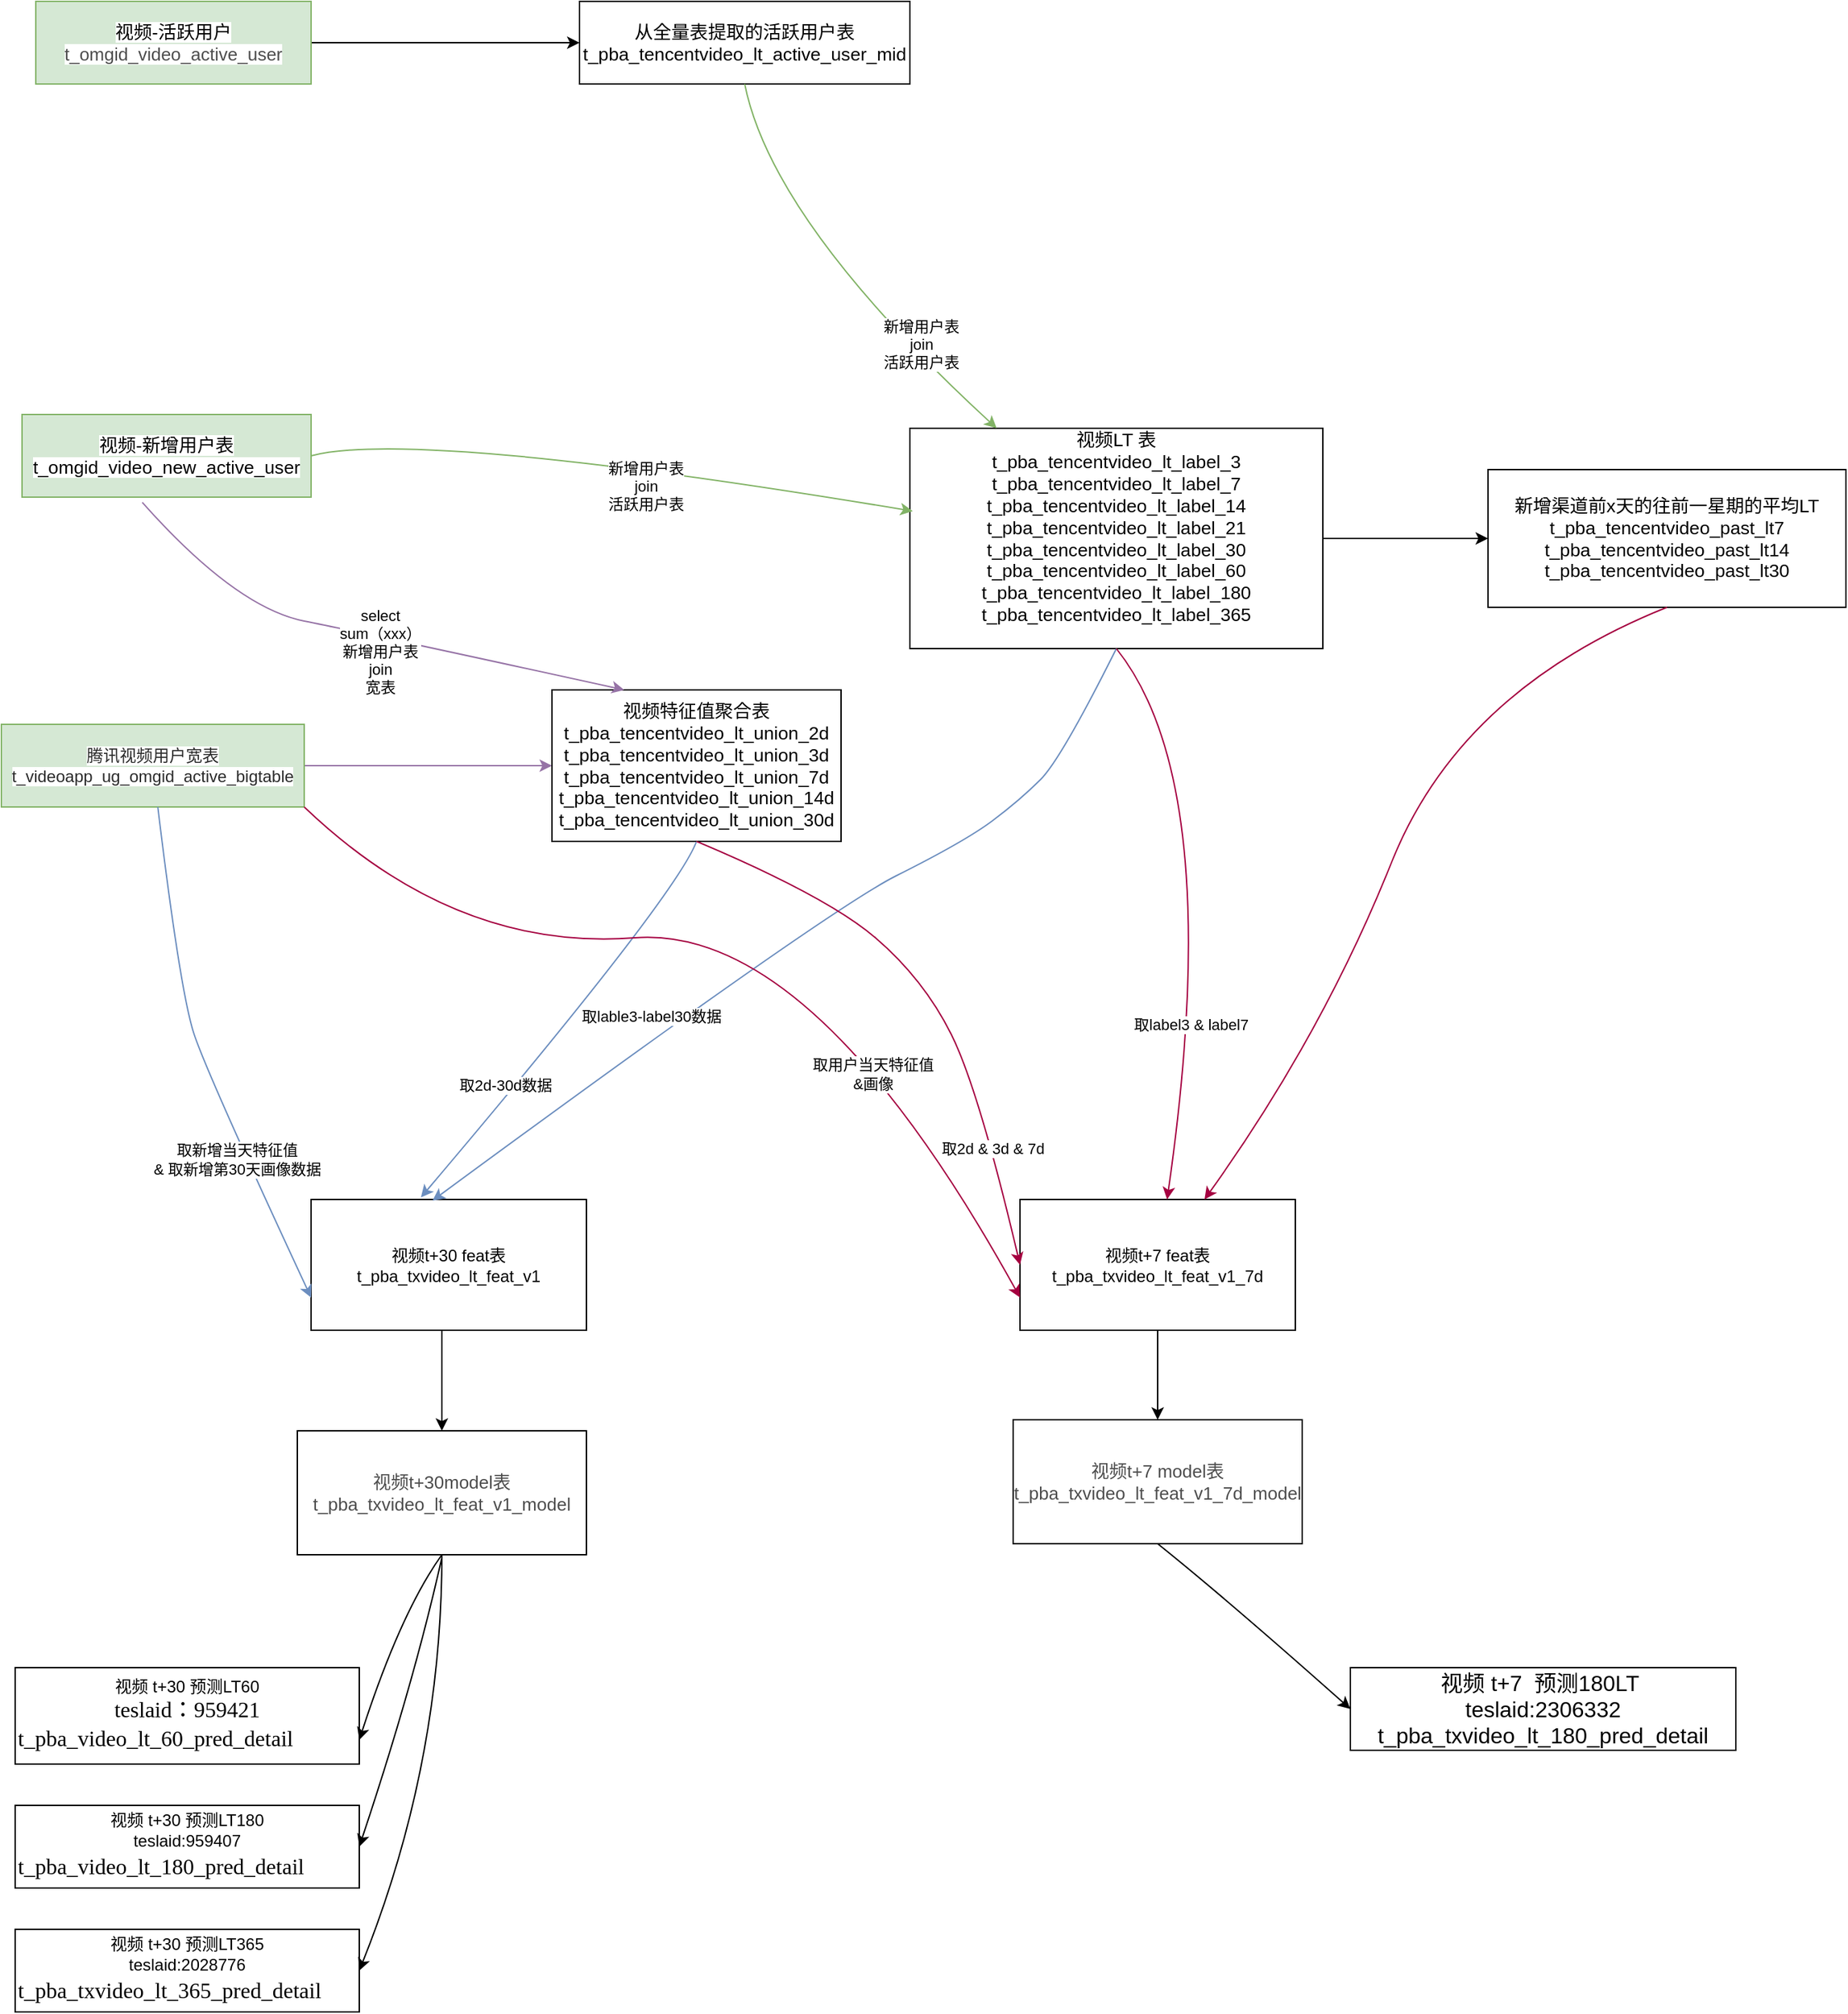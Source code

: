 <mxfile version="13.6.2" type="github">
  <diagram id="U0eXUEgoprwh8FzhrCKP" name="Page-1">
    <mxGraphModel dx="1673" dy="1038" grid="1" gridSize="10" guides="1" tooltips="1" connect="1" arrows="1" fold="1" page="1" pageScale="1" pageWidth="1654" pageHeight="2336" math="0" shadow="0">
      <root>
        <mxCell id="0" />
        <mxCell id="1" parent="0" />
        <mxCell id="ccjNXINSuA02H1ZCqQi0-5" style="edgeStyle=orthogonalEdgeStyle;rounded=0;orthogonalLoop=1;jettySize=auto;html=1;exitX=1;exitY=0.5;exitDx=0;exitDy=0;entryX=0;entryY=0.5;entryDx=0;entryDy=0;" edge="1" parent="1" source="ccjNXINSuA02H1ZCqQi0-1" target="ccjNXINSuA02H1ZCqQi0-4">
          <mxGeometry relative="1" as="geometry" />
        </mxCell>
        <mxCell id="ccjNXINSuA02H1ZCqQi0-1" value="&lt;span style=&quot;font-family: &amp;#34;microsoft yahei&amp;#34; , ; font-size: 13.333px ; text-align: left ; background-color: rgb(255 , 255 , 255)&quot;&gt;视频-活跃用户&lt;/span&gt;&lt;span style=&quot;color: rgb(77 , 77 , 77) ; font-family: &amp;#34;helvetica neue for number&amp;#34; , , &amp;#34;blinkmacsystemfont&amp;#34; , &amp;#34;segoe ui&amp;#34; , &amp;#34;roboto&amp;#34; , &amp;#34;pingfang sc&amp;#34; , &amp;#34;hiragino sans gb&amp;#34; , &amp;#34;microsoft yahei&amp;#34; , &amp;#34;helvetica neue&amp;#34; , &amp;#34;helvetica&amp;#34; , &amp;#34;arial&amp;#34; , sans-serif ; font-size: 13px ; background-color: rgb(255 , 255 , 255)&quot;&gt;&lt;br&gt;t_omgid_video_active_user&lt;/span&gt;" style="rounded=0;whiteSpace=wrap;html=1;fillColor=#d5e8d4;strokeColor=#82b366;" vertex="1" parent="1">
          <mxGeometry x="85" y="130" width="200" height="60" as="geometry" />
        </mxCell>
        <mxCell id="ccjNXINSuA02H1ZCqQi0-7" style="edgeStyle=orthogonalEdgeStyle;rounded=0;orthogonalLoop=1;jettySize=auto;html=1;exitX=1;exitY=0.5;exitDx=0;exitDy=0;entryX=0;entryY=0.5;entryDx=0;entryDy=0;fillColor=#e1d5e7;strokeColor=#9673a6;" edge="1" parent="1" source="ccjNXINSuA02H1ZCqQi0-2" target="ccjNXINSuA02H1ZCqQi0-6">
          <mxGeometry relative="1" as="geometry" />
        </mxCell>
        <mxCell id="ccjNXINSuA02H1ZCqQi0-2" value="&lt;span style=&quot;color: rgb(43 , 43 , 43) ; font-family: &amp;#34;pingfang sc&amp;#34; , &amp;#34;microsoft yahei&amp;#34; , , , sans-serif ; background-color: rgb(255 , 255 , 255)&quot;&gt;腾讯视频用户宽表&lt;br&gt;t_videoapp_ug_omgid_active_bigtable&lt;/span&gt;" style="rounded=0;whiteSpace=wrap;html=1;fillColor=#d5e8d4;strokeColor=#82b366;" vertex="1" parent="1">
          <mxGeometry x="60" y="655" width="220" height="60" as="geometry" />
        </mxCell>
        <mxCell id="ccjNXINSuA02H1ZCqQi0-3" value="&lt;span style=&quot;font-family: &amp;#34;microsoft yahei&amp;#34; , ; font-size: 13.333px ; text-align: left ; background-color: rgb(255 , 255 , 255)&quot;&gt;视频-新增用户表&lt;/span&gt;&lt;span style=&quot;font-family: &amp;#34;microsoft yahei&amp;#34; , ; font-size: 13.333px ; text-align: left ; background-color: rgb(255 , 255 , 255)&quot;&gt;&lt;br&gt;t_omgid_video_new_active_user&lt;/span&gt;" style="rounded=0;whiteSpace=wrap;html=1;fillColor=#d5e8d4;strokeColor=#82b366;" vertex="1" parent="1">
          <mxGeometry x="75" y="430" width="210" height="60" as="geometry" />
        </mxCell>
        <mxCell id="ccjNXINSuA02H1ZCqQi0-4" value="&lt;span style=&quot;font-family: &amp;#34;microsoft yahei&amp;#34; , ; font-size: 13.333px ; text-align: left ; background-color: rgb(255 , 255 , 255)&quot;&gt;从全量表提取的活跃用户表&lt;/span&gt;&lt;span style=&quot;font-family: &amp;#34;microsoft yahei&amp;#34; , ; font-size: 13.333px ; text-align: left ; background-color: rgb(255 , 255 , 255)&quot;&gt;&lt;br&gt;t_pba_tencentvideo_lt_active_user_mid&lt;/span&gt;" style="rounded=0;whiteSpace=wrap;html=1;" vertex="1" parent="1">
          <mxGeometry x="480" y="130" width="240" height="60" as="geometry" />
        </mxCell>
        <mxCell id="ccjNXINSuA02H1ZCqQi0-6" value="&lt;span style=&quot;font-family: &amp;#34;microsoft yahei&amp;#34; , ; font-size: 13.333px ; text-align: left ; background-color: rgb(255 , 255 , 255)&quot;&gt;视频特征值聚合表&lt;br&gt;t_pba_tencentvideo_lt_union_2d&lt;br&gt;&lt;/span&gt;&lt;span style=&quot;font-family: &amp;#34;microsoft yahei&amp;#34; , ; font-size: 13.333px ; text-align: left ; background-color: rgb(255 , 255 , 255)&quot;&gt;t_pba_tencentvideo_lt_union_3d&lt;br&gt;&lt;/span&gt;&lt;span style=&quot;font-family: &amp;#34;microsoft yahei&amp;#34; , ; font-size: 13.333px ; text-align: left ; background-color: rgb(255 , 255 , 255)&quot;&gt;t_pba_tencentvideo_lt_union_7d&lt;br&gt;&lt;/span&gt;&lt;span style=&quot;font-family: &amp;#34;microsoft yahei&amp;#34; , ; font-size: 13.333px ; text-align: left ; background-color: rgb(255 , 255 , 255)&quot;&gt;t_pba_tencentvideo_lt_union_14d&lt;br&gt;&lt;/span&gt;&lt;span style=&quot;font-family: &amp;#34;microsoft yahei&amp;#34; , ; font-size: 13.333px ; text-align: left ; background-color: rgb(255 , 255 , 255)&quot;&gt;t_pba_tencentvideo_lt_union_30d&lt;/span&gt;&lt;span style=&quot;font-family: &amp;#34;microsoft yahei&amp;#34; , ; font-size: 13.333px ; text-align: left ; background-color: rgb(255 , 255 , 255)&quot;&gt;&lt;br&gt;&lt;/span&gt;" style="rounded=0;whiteSpace=wrap;html=1;" vertex="1" parent="1">
          <mxGeometry x="460" y="630" width="210" height="110" as="geometry" />
        </mxCell>
        <mxCell id="ccjNXINSuA02H1ZCqQi0-17" style="edgeStyle=orthogonalEdgeStyle;rounded=0;orthogonalLoop=1;jettySize=auto;html=1;exitX=1;exitY=0.5;exitDx=0;exitDy=0;" edge="1" parent="1" source="ccjNXINSuA02H1ZCqQi0-9" target="ccjNXINSuA02H1ZCqQi0-10">
          <mxGeometry relative="1" as="geometry" />
        </mxCell>
        <mxCell id="ccjNXINSuA02H1ZCqQi0-9" value="&lt;span style=&quot;font-family: &amp;#34;microsoft yahei&amp;#34; , ; font-size: 13.333px ; text-align: left ; background-color: rgb(255 , 255 , 255)&quot;&gt;视频LT 表&lt;br&gt;t_pba_tencentvideo_lt_label_3&lt;br&gt;&lt;/span&gt;&lt;span style=&quot;font-family: &amp;#34;microsoft yahei&amp;#34; , ; font-size: 13.333px ; text-align: left ; background-color: rgb(255 , 255 , 255)&quot;&gt;t_pba_tencentvideo_lt_label_7&lt;br&gt;&lt;/span&gt;&lt;span style=&quot;font-family: &amp;#34;microsoft yahei&amp;#34; , ; font-size: 13.333px ; text-align: left ; background-color: rgb(255 , 255 , 255)&quot;&gt;t_pba_tencentvideo_lt_label_14&lt;br&gt;&lt;/span&gt;&lt;span style=&quot;font-family: &amp;#34;microsoft yahei&amp;#34; , ; font-size: 13.333px ; text-align: left ; background-color: rgb(255 , 255 , 255)&quot;&gt;t_pba_tencentvideo_lt_label_21&lt;br&gt;&lt;/span&gt;&lt;span style=&quot;font-family: &amp;#34;microsoft yahei&amp;#34; , ; font-size: 13.333px ; text-align: left ; background-color: rgb(255 , 255 , 255)&quot;&gt;t_pba_tencentvideo_lt_label_30&lt;br&gt;&lt;/span&gt;&lt;span style=&quot;font-family: &amp;#34;microsoft yahei&amp;#34; , ; font-size: 13.333px ; text-align: left ; background-color: rgb(255 , 255 , 255)&quot;&gt;t_pba_tencentvideo_lt_label_60&lt;br&gt;&lt;/span&gt;&lt;span style=&quot;font-family: &amp;#34;microsoft yahei&amp;#34; , ; font-size: 13.333px ; text-align: left ; background-color: rgb(255 , 255 , 255)&quot;&gt;t_pba_tencentvideo_lt_label_180&lt;br&gt;&lt;/span&gt;&lt;span style=&quot;font-family: &amp;#34;microsoft yahei&amp;#34; , ; font-size: 13.333px ; text-align: left ; background-color: rgb(255 , 255 , 255)&quot;&gt;t_pba_tencentvideo_lt_label_365&lt;br&gt;&lt;/span&gt;&lt;span style=&quot;font-family: &amp;#34;microsoft yahei&amp;#34; , ; font-size: 13.333px ; text-align: left ; background-color: rgb(255 , 255 , 255)&quot;&gt;&lt;br&gt;&lt;/span&gt;" style="rounded=0;whiteSpace=wrap;html=1;" vertex="1" parent="1">
          <mxGeometry x="720" y="440" width="300" height="160" as="geometry" />
        </mxCell>
        <mxCell id="ccjNXINSuA02H1ZCqQi0-10" value="&lt;span style=&quot;font-family: &amp;#34;microsoft yahei&amp;#34; , ; font-size: 13.333px ; text-align: left ; background-color: rgb(255 , 255 , 255)&quot;&gt;新增渠道前x天的往前一星期的平均LT&lt;br&gt;t_pba_tencentvideo_past_lt7&lt;br&gt;&lt;/span&gt;&lt;span style=&quot;font-family: &amp;#34;microsoft yahei&amp;#34; , ; font-size: 13.333px ; text-align: left ; background-color: rgb(255 , 255 , 255)&quot;&gt;t_pba_tencentvideo_past_lt14&lt;br&gt;&lt;/span&gt;&lt;span style=&quot;font-family: &amp;#34;microsoft yahei&amp;#34; , ; font-size: 13.333px ; text-align: left ; background-color: rgb(255 , 255 , 255)&quot;&gt;t_pba_tencentvideo_past_lt30&lt;/span&gt;&lt;span style=&quot;font-family: &amp;#34;microsoft yahei&amp;#34; , ; font-size: 13.333px ; text-align: left ; background-color: rgb(255 , 255 , 255)&quot;&gt;&lt;br&gt;&lt;/span&gt;" style="rounded=0;whiteSpace=wrap;html=1;" vertex="1" parent="1">
          <mxGeometry x="1140" y="470" width="260" height="100" as="geometry" />
        </mxCell>
        <mxCell id="ccjNXINSuA02H1ZCqQi0-13" value="" style="curved=1;endArrow=classic;html=1;exitX=1;exitY=0.5;exitDx=0;exitDy=0;entryX=0.007;entryY=0.376;entryDx=0;entryDy=0;entryPerimeter=0;fillColor=#d5e8d4;strokeColor=#82b366;" edge="1" parent="1" source="ccjNXINSuA02H1ZCqQi0-3" target="ccjNXINSuA02H1ZCqQi0-9">
          <mxGeometry width="50" height="50" relative="1" as="geometry">
            <mxPoint x="330" y="460" as="sourcePoint" />
            <mxPoint x="380" y="410" as="targetPoint" />
            <Array as="points">
              <mxPoint x="360" y="440" />
            </Array>
          </mxGeometry>
        </mxCell>
        <mxCell id="ccjNXINSuA02H1ZCqQi0-15" value="新增用户表&lt;br&gt;join&lt;br&gt;活跃用户表" style="edgeLabel;html=1;align=center;verticalAlign=middle;resizable=0;points=[];" vertex="1" connectable="0" parent="ccjNXINSuA02H1ZCqQi0-13">
          <mxGeometry x="0.123" y="-14" relative="1" as="geometry">
            <mxPoint as="offset" />
          </mxGeometry>
        </mxCell>
        <mxCell id="ccjNXINSuA02H1ZCqQi0-14" value="" style="curved=1;endArrow=classic;html=1;fillColor=#d5e8d4;strokeColor=#82b366;exitX=0.5;exitY=1;exitDx=0;exitDy=0;" edge="1" parent="1" source="ccjNXINSuA02H1ZCqQi0-4" target="ccjNXINSuA02H1ZCqQi0-9">
          <mxGeometry width="50" height="50" relative="1" as="geometry">
            <mxPoint x="570" y="280" as="sourcePoint" />
            <mxPoint x="620" y="230" as="targetPoint" />
            <Array as="points">
              <mxPoint x="620" y="290" />
            </Array>
          </mxGeometry>
        </mxCell>
        <mxCell id="ccjNXINSuA02H1ZCqQi0-16" value="新增用户表&lt;br&gt;join&lt;br&gt;活跃用户表" style="edgeLabel;html=1;align=center;verticalAlign=middle;resizable=0;points=[];" vertex="1" connectable="0" parent="ccjNXINSuA02H1ZCqQi0-14">
          <mxGeometry x="0.494" y="8" relative="1" as="geometry">
            <mxPoint as="offset" />
          </mxGeometry>
        </mxCell>
        <mxCell id="ccjNXINSuA02H1ZCqQi0-19" value="" style="curved=1;endArrow=classic;html=1;exitX=0.416;exitY=1.063;exitDx=0;exitDy=0;exitPerimeter=0;entryX=0.25;entryY=0;entryDx=0;entryDy=0;fillColor=#e1d5e7;strokeColor=#9673a6;" edge="1" parent="1" source="ccjNXINSuA02H1ZCqQi0-3" target="ccjNXINSuA02H1ZCqQi0-6">
          <mxGeometry width="50" height="50" relative="1" as="geometry">
            <mxPoint x="190" y="540" as="sourcePoint" />
            <mxPoint x="240" y="490" as="targetPoint" />
            <Array as="points">
              <mxPoint x="230" y="570" />
              <mxPoint x="330" y="590" />
            </Array>
          </mxGeometry>
        </mxCell>
        <mxCell id="ccjNXINSuA02H1ZCqQi0-20" value="select&lt;br&gt;sum（xxx）&lt;br&gt;新增用户表&lt;br&gt;join&lt;br&gt;宽表" style="edgeLabel;html=1;align=center;verticalAlign=middle;resizable=0;points=[];" vertex="1" connectable="0" parent="ccjNXINSuA02H1ZCqQi0-19">
          <mxGeometry x="0.079" y="-10" relative="1" as="geometry">
            <mxPoint as="offset" />
          </mxGeometry>
        </mxCell>
        <mxCell id="ccjNXINSuA02H1ZCqQi0-30" style="edgeStyle=orthogonalEdgeStyle;rounded=0;orthogonalLoop=1;jettySize=auto;html=1;exitX=0.5;exitY=1;exitDx=0;exitDy=0;" edge="1" parent="1" source="ccjNXINSuA02H1ZCqQi0-21" target="ccjNXINSuA02H1ZCqQi0-29">
          <mxGeometry relative="1" as="geometry">
            <Array as="points">
              <mxPoint x="380" y="1095" />
            </Array>
          </mxGeometry>
        </mxCell>
        <mxCell id="ccjNXINSuA02H1ZCqQi0-21" value="视频t+30 feat表&lt;br&gt;t_pba_txvideo_lt_feat_v1" style="rounded=0;whiteSpace=wrap;html=1;" vertex="1" parent="1">
          <mxGeometry x="285" y="1000" width="200" height="95" as="geometry" />
        </mxCell>
        <mxCell id="ccjNXINSuA02H1ZCqQi0-22" value="" style="curved=1;endArrow=classic;html=1;entryX=0;entryY=0.75;entryDx=0;entryDy=0;fillColor=#dae8fc;strokeColor=#6c8ebf;" edge="1" parent="1" source="ccjNXINSuA02H1ZCqQi0-2" target="ccjNXINSuA02H1ZCqQi0-21">
          <mxGeometry width="50" height="50" relative="1" as="geometry">
            <mxPoint x="200" y="800" as="sourcePoint" />
            <mxPoint x="250" y="750" as="targetPoint" />
            <Array as="points">
              <mxPoint x="190" y="850" />
              <mxPoint x="210" y="910" />
            </Array>
          </mxGeometry>
        </mxCell>
        <mxCell id="ccjNXINSuA02H1ZCqQi0-23" value="取新增当天特征值&lt;br&gt;&amp;amp; 取新增第30天画像数据" style="edgeLabel;html=1;align=center;verticalAlign=middle;resizable=0;points=[];" vertex="1" connectable="0" parent="ccjNXINSuA02H1ZCqQi0-22">
          <mxGeometry x="0.562" y="-5" relative="1" as="geometry">
            <mxPoint x="-15.24" y="-27.62" as="offset" />
          </mxGeometry>
        </mxCell>
        <mxCell id="ccjNXINSuA02H1ZCqQi0-25" value="" style="curved=1;endArrow=classic;html=1;exitX=0.5;exitY=1;exitDx=0;exitDy=0;entryX=0.399;entryY=-0.016;entryDx=0;entryDy=0;entryPerimeter=0;fillColor=#dae8fc;strokeColor=#6c8ebf;" edge="1" parent="1" source="ccjNXINSuA02H1ZCqQi0-6" target="ccjNXINSuA02H1ZCqQi0-21">
          <mxGeometry width="50" height="50" relative="1" as="geometry">
            <mxPoint x="870" y="730" as="sourcePoint" />
            <mxPoint x="920" y="680" as="targetPoint" />
            <Array as="points">
              <mxPoint x="550" y="780" />
            </Array>
          </mxGeometry>
        </mxCell>
        <mxCell id="ccjNXINSuA02H1ZCqQi0-28" value="取2d-30d数据" style="edgeLabel;html=1;align=center;verticalAlign=middle;resizable=0;points=[];" vertex="1" connectable="0" parent="ccjNXINSuA02H1ZCqQi0-25">
          <mxGeometry x="0.381" y="-6" relative="1" as="geometry">
            <mxPoint as="offset" />
          </mxGeometry>
        </mxCell>
        <mxCell id="ccjNXINSuA02H1ZCqQi0-26" value="" style="curved=1;endArrow=classic;html=1;exitX=0.5;exitY=1;exitDx=0;exitDy=0;entryX=0.441;entryY=0.009;entryDx=0;entryDy=0;entryPerimeter=0;fillColor=#dae8fc;strokeColor=#6c8ebf;" edge="1" parent="1" source="ccjNXINSuA02H1ZCqQi0-9" target="ccjNXINSuA02H1ZCqQi0-21">
          <mxGeometry width="50" height="50" relative="1" as="geometry">
            <mxPoint x="960" y="630" as="sourcePoint" />
            <mxPoint x="1070" y="780" as="targetPoint" />
            <Array as="points">
              <mxPoint x="830" y="680" />
              <mxPoint x="800" y="710" />
              <mxPoint x="760" y="740" />
              <mxPoint x="660" y="790" />
            </Array>
          </mxGeometry>
        </mxCell>
        <mxCell id="ccjNXINSuA02H1ZCqQi0-27" value="取lable3-label30数据" style="edgeLabel;html=1;align=center;verticalAlign=middle;resizable=0;points=[];" vertex="1" connectable="0" parent="ccjNXINSuA02H1ZCqQi0-26">
          <mxGeometry x="0.363" y="-14" relative="1" as="geometry">
            <mxPoint as="offset" />
          </mxGeometry>
        </mxCell>
        <mxCell id="ccjNXINSuA02H1ZCqQi0-29" value="&lt;span style=&quot;color: rgb(77 , 77 , 77) ; font-family: &amp;#34;helvetica neue for number&amp;#34; , , &amp;#34;blinkmacsystemfont&amp;#34; , &amp;#34;segoe ui&amp;#34; , &amp;#34;roboto&amp;#34; , &amp;#34;pingfang sc&amp;#34; , &amp;#34;hiragino sans gb&amp;#34; , &amp;#34;microsoft yahei&amp;#34; , &amp;#34;helvetica neue&amp;#34; , &amp;#34;helvetica&amp;#34; , &amp;#34;arial&amp;#34; , sans-serif ; font-size: 13px ; background-color: rgb(255 , 255 , 255)&quot;&gt;视频t+30model表&lt;br&gt;t_pba_txvideo_lt_feat_v1_model&lt;/span&gt;" style="rounded=0;whiteSpace=wrap;html=1;" vertex="1" parent="1">
          <mxGeometry x="275" y="1168" width="210" height="90" as="geometry" />
        </mxCell>
        <mxCell id="ccjNXINSuA02H1ZCqQi0-41" style="edgeStyle=orthogonalEdgeStyle;rounded=0;orthogonalLoop=1;jettySize=auto;html=1;exitX=0.5;exitY=1;exitDx=0;exitDy=0;entryX=0.5;entryY=0;entryDx=0;entryDy=0;" edge="1" parent="1" source="ccjNXINSuA02H1ZCqQi0-31" target="ccjNXINSuA02H1ZCqQi0-40">
          <mxGeometry relative="1" as="geometry" />
        </mxCell>
        <mxCell id="ccjNXINSuA02H1ZCqQi0-31" value="视频t+7 feat表&lt;br&gt;t_pba_txvideo_lt_feat_v1_7d" style="rounded=0;whiteSpace=wrap;html=1;" vertex="1" parent="1">
          <mxGeometry x="800" y="1000" width="200" height="95" as="geometry" />
        </mxCell>
        <mxCell id="ccjNXINSuA02H1ZCqQi0-33" value="" style="curved=1;endArrow=classic;html=1;exitX=1;exitY=1;exitDx=0;exitDy=0;entryX=0;entryY=0.75;entryDx=0;entryDy=0;fillColor=#d80073;strokeColor=#A50040;" edge="1" parent="1" source="ccjNXINSuA02H1ZCqQi0-2" target="ccjNXINSuA02H1ZCqQi0-31">
          <mxGeometry width="50" height="50" relative="1" as="geometry">
            <mxPoint x="430" y="820" as="sourcePoint" />
            <mxPoint x="480" y="770" as="targetPoint" />
            <Array as="points">
              <mxPoint x="390" y="820" />
              <mxPoint x="650" y="800" />
            </Array>
          </mxGeometry>
        </mxCell>
        <mxCell id="ccjNXINSuA02H1ZCqQi0-39" value="取用户当天特征值&lt;br&gt;&amp;amp;画像&lt;br&gt;" style="edgeLabel;html=1;align=center;verticalAlign=middle;resizable=0;points=[];" vertex="1" connectable="0" parent="ccjNXINSuA02H1ZCqQi0-33">
          <mxGeometry x="0.464" y="-15" relative="1" as="geometry">
            <mxPoint as="offset" />
          </mxGeometry>
        </mxCell>
        <mxCell id="ccjNXINSuA02H1ZCqQi0-34" value="" style="curved=1;endArrow=classic;html=1;entryX=0;entryY=0.5;entryDx=0;entryDy=0;fillColor=#d80073;strokeColor=#A50040;" edge="1" parent="1" target="ccjNXINSuA02H1ZCqQi0-31">
          <mxGeometry width="50" height="50" relative="1" as="geometry">
            <mxPoint x="565" y="740" as="sourcePoint" />
            <mxPoint x="930" y="630" as="targetPoint" />
            <Array as="points">
              <mxPoint x="660" y="780" />
              <mxPoint x="730" y="840" />
              <mxPoint x="770" y="920" />
            </Array>
          </mxGeometry>
        </mxCell>
        <mxCell id="ccjNXINSuA02H1ZCqQi0-38" value="取2d &amp;amp; 3d &amp;amp; 7d" style="edgeLabel;html=1;align=center;verticalAlign=middle;resizable=0;points=[];" vertex="1" connectable="0" parent="ccjNXINSuA02H1ZCqQi0-34">
          <mxGeometry x="0.583" y="1" relative="1" as="geometry">
            <mxPoint x="-1" as="offset" />
          </mxGeometry>
        </mxCell>
        <mxCell id="ccjNXINSuA02H1ZCqQi0-35" value="" style="curved=1;endArrow=classic;html=1;fillColor=#d80073;strokeColor=#A50040;" edge="1" parent="1" target="ccjNXINSuA02H1ZCqQi0-31">
          <mxGeometry width="50" height="50" relative="1" as="geometry">
            <mxPoint x="870" y="600" as="sourcePoint" />
            <mxPoint x="1020" y="570" as="targetPoint" />
            <Array as="points">
              <mxPoint x="950" y="700" />
            </Array>
          </mxGeometry>
        </mxCell>
        <mxCell id="ccjNXINSuA02H1ZCqQi0-37" value="取label3 &amp;amp; label7" style="edgeLabel;html=1;align=center;verticalAlign=middle;resizable=0;points=[];" vertex="1" connectable="0" parent="ccjNXINSuA02H1ZCqQi0-35">
          <mxGeometry x="0.403" y="-1" relative="1" as="geometry">
            <mxPoint as="offset" />
          </mxGeometry>
        </mxCell>
        <mxCell id="ccjNXINSuA02H1ZCqQi0-36" value="" style="curved=1;endArrow=classic;html=1;exitX=0.5;exitY=1;exitDx=0;exitDy=0;fillColor=#d80073;strokeColor=#A50040;" edge="1" parent="1" source="ccjNXINSuA02H1ZCqQi0-10" target="ccjNXINSuA02H1ZCqQi0-31">
          <mxGeometry width="50" height="50" relative="1" as="geometry">
            <mxPoint x="1130" y="630" as="sourcePoint" />
            <mxPoint x="1180" y="580" as="targetPoint" />
            <Array as="points">
              <mxPoint x="1120" y="630" />
              <mxPoint x="1020" y="880" />
            </Array>
          </mxGeometry>
        </mxCell>
        <mxCell id="ccjNXINSuA02H1ZCqQi0-40" value="&lt;span style=&quot;color: rgb(77 , 77 , 77) ; font-family: &amp;#34;helvetica neue for number&amp;#34; , , &amp;#34;blinkmacsystemfont&amp;#34; , &amp;#34;segoe ui&amp;#34; , &amp;#34;roboto&amp;#34; , &amp;#34;pingfang sc&amp;#34; , &amp;#34;hiragino sans gb&amp;#34; , &amp;#34;microsoft yahei&amp;#34; , &amp;#34;helvetica neue&amp;#34; , &amp;#34;helvetica&amp;#34; , &amp;#34;arial&amp;#34; , sans-serif ; font-size: 13px ; background-color: rgb(255 , 255 , 255)&quot;&gt;视频t+7 model表&lt;br&gt;t_pba_txvideo_lt_feat_v1_7d_model&lt;/span&gt;" style="rounded=0;whiteSpace=wrap;html=1;" vertex="1" parent="1">
          <mxGeometry x="795" y="1160" width="210" height="90" as="geometry" />
        </mxCell>
        <mxCell id="ccjNXINSuA02H1ZCqQi0-42" value="视频 t+30 预测LT60&lt;br&gt;&lt;span style=&quot;font-family: &amp;#34;microsoft yahei&amp;#34; ; font-size: 16px ; text-align: left&quot;&gt;teslaid：959421&lt;/span&gt;&lt;br&gt;&lt;table style=&quot;border-collapse: collapse&quot;&gt;&lt;colgroup&gt;&lt;col width=&quot;346&quot; style=&quot;width: 346px&quot;&gt;&lt;/colgroup&gt;&lt;tbody&gt;&lt;tr style=&quot;height: 24px&quot;&gt;&lt;td style=&quot;empty-cells: show ; line-height: normal ; vertical-align: middle ; outline-width: 0px ; overflow-wrap: break-word ; word-break: normal ; text-align: left ; font-family: &amp;#34;microsoft yahei&amp;#34; ; font-size: 12pt&quot;&gt;&lt;font style=&quot;font-size: 12pt&quot;&gt;t_pba_video_lt_60_pred_detail&lt;/font&gt;&lt;/td&gt;&lt;/tr&gt;&lt;/tbody&gt;&lt;/table&gt;" style="rounded=0;whiteSpace=wrap;html=1;" vertex="1" parent="1">
          <mxGeometry x="70" y="1340" width="250" height="70" as="geometry" />
        </mxCell>
        <mxCell id="ccjNXINSuA02H1ZCqQi0-44" value="视频 t+30 预测LT180&lt;br&gt;teslaid:959407&lt;br&gt;&lt;table style=&quot;border-collapse: collapse&quot;&gt;&lt;colgroup&gt;&lt;col width=&quot;346&quot; style=&quot;width: 346px&quot;&gt;&lt;/colgroup&gt;&lt;tbody&gt;&lt;tr style=&quot;height: 24px&quot;&gt;&lt;td style=&quot;empty-cells: show ; line-height: normal ; vertical-align: middle ; outline-width: 0px ; overflow-wrap: break-word ; word-break: normal ; text-align: left ; font-family: &amp;#34;microsoft yahei&amp;#34; ; font-size: 12pt&quot;&gt;&lt;font style=&quot;font-size: 12pt&quot;&gt;t_pba_video_lt_180_pred_detail&lt;/font&gt;&lt;/td&gt;&lt;/tr&gt;&lt;/tbody&gt;&lt;/table&gt;" style="rounded=0;whiteSpace=wrap;html=1;" vertex="1" parent="1">
          <mxGeometry x="70" y="1440" width="250" height="60" as="geometry" />
        </mxCell>
        <mxCell id="ccjNXINSuA02H1ZCqQi0-45" value="" style="curved=1;endArrow=classic;html=1;exitX=0.5;exitY=1;exitDx=0;exitDy=0;entryX=1;entryY=0.75;entryDx=0;entryDy=0;" edge="1" parent="1" source="ccjNXINSuA02H1ZCqQi0-29" target="ccjNXINSuA02H1ZCqQi0-42">
          <mxGeometry width="50" height="50" relative="1" as="geometry">
            <mxPoint x="360" y="1320" as="sourcePoint" />
            <mxPoint x="410" y="1270" as="targetPoint" />
            <Array as="points">
              <mxPoint x="350" y="1300" />
            </Array>
          </mxGeometry>
        </mxCell>
        <mxCell id="ccjNXINSuA02H1ZCqQi0-46" value="" style="curved=1;endArrow=classic;html=1;entryX=1;entryY=0.5;entryDx=0;entryDy=0;" edge="1" parent="1" target="ccjNXINSuA02H1ZCqQi0-44">
          <mxGeometry width="50" height="50" relative="1" as="geometry">
            <mxPoint x="380" y="1260" as="sourcePoint" />
            <mxPoint x="450" y="1380" as="targetPoint" />
            <Array as="points">
              <mxPoint x="360" y="1350" />
            </Array>
          </mxGeometry>
        </mxCell>
        <mxCell id="ccjNXINSuA02H1ZCqQi0-47" value="视频 t+30 预测LT365&lt;br&gt;teslaid:2028776&lt;br&gt;&lt;table style=&quot;border-collapse: collapse&quot;&gt;&lt;colgroup&gt;&lt;col width=&quot;346&quot; style=&quot;width: 346px&quot;&gt;&lt;/colgroup&gt;&lt;tbody&gt;&lt;tr style=&quot;height: 24px&quot;&gt;&lt;td style=&quot;empty-cells: show ; line-height: normal ; vertical-align: middle ; outline-width: 0px ; overflow-wrap: break-word ; word-break: normal ; text-align: left ; font-family: &amp;#34;microsoft yahei&amp;#34; ; font-size: 12pt&quot;&gt;&lt;font style=&quot;font-size: 12pt&quot;&gt;t_pba_txvideo_lt_365_pred_detail&lt;/font&gt;&lt;/td&gt;&lt;/tr&gt;&lt;/tbody&gt;&lt;/table&gt;" style="rounded=0;whiteSpace=wrap;html=1;" vertex="1" parent="1">
          <mxGeometry x="70" y="1530" width="250" height="60" as="geometry" />
        </mxCell>
        <mxCell id="ccjNXINSuA02H1ZCqQi0-48" value="" style="curved=1;endArrow=classic;html=1;exitX=0.5;exitY=1;exitDx=0;exitDy=0;entryX=1;entryY=0.5;entryDx=0;entryDy=0;" edge="1" parent="1" source="ccjNXINSuA02H1ZCqQi0-29" target="ccjNXINSuA02H1ZCqQi0-47">
          <mxGeometry width="50" height="50" relative="1" as="geometry">
            <mxPoint x="490" y="1510" as="sourcePoint" />
            <mxPoint x="540" y="1460" as="targetPoint" />
            <Array as="points">
              <mxPoint x="380" y="1410" />
            </Array>
          </mxGeometry>
        </mxCell>
        <mxCell id="ccjNXINSuA02H1ZCqQi0-49" value="&lt;span style=&quot;font-family: &amp;#34;microsoft yahei&amp;#34; , ; font-size: 16px ; text-align: left ; background-color: rgb(255 , 255 , 255)&quot;&gt;视频 t+7&amp;nbsp; 预测180LT&amp;nbsp;&lt;br&gt;teslaid:2306332&lt;br&gt;t_pba_txvideo_lt_180_pred_detail&lt;/span&gt;" style="rounded=0;whiteSpace=wrap;html=1;" vertex="1" parent="1">
          <mxGeometry x="1040" y="1340" width="280" height="60" as="geometry" />
        </mxCell>
        <mxCell id="ccjNXINSuA02H1ZCqQi0-50" value="" style="curved=1;endArrow=classic;html=1;exitX=0.5;exitY=1;exitDx=0;exitDy=0;entryX=0;entryY=0.5;entryDx=0;entryDy=0;" edge="1" parent="1" source="ccjNXINSuA02H1ZCqQi0-40" target="ccjNXINSuA02H1ZCqQi0-49">
          <mxGeometry width="50" height="50" relative="1" as="geometry">
            <mxPoint x="930" y="1350" as="sourcePoint" />
            <mxPoint x="980" y="1300" as="targetPoint" />
            <Array as="points">
              <mxPoint x="950" y="1290" />
            </Array>
          </mxGeometry>
        </mxCell>
      </root>
    </mxGraphModel>
  </diagram>
</mxfile>

